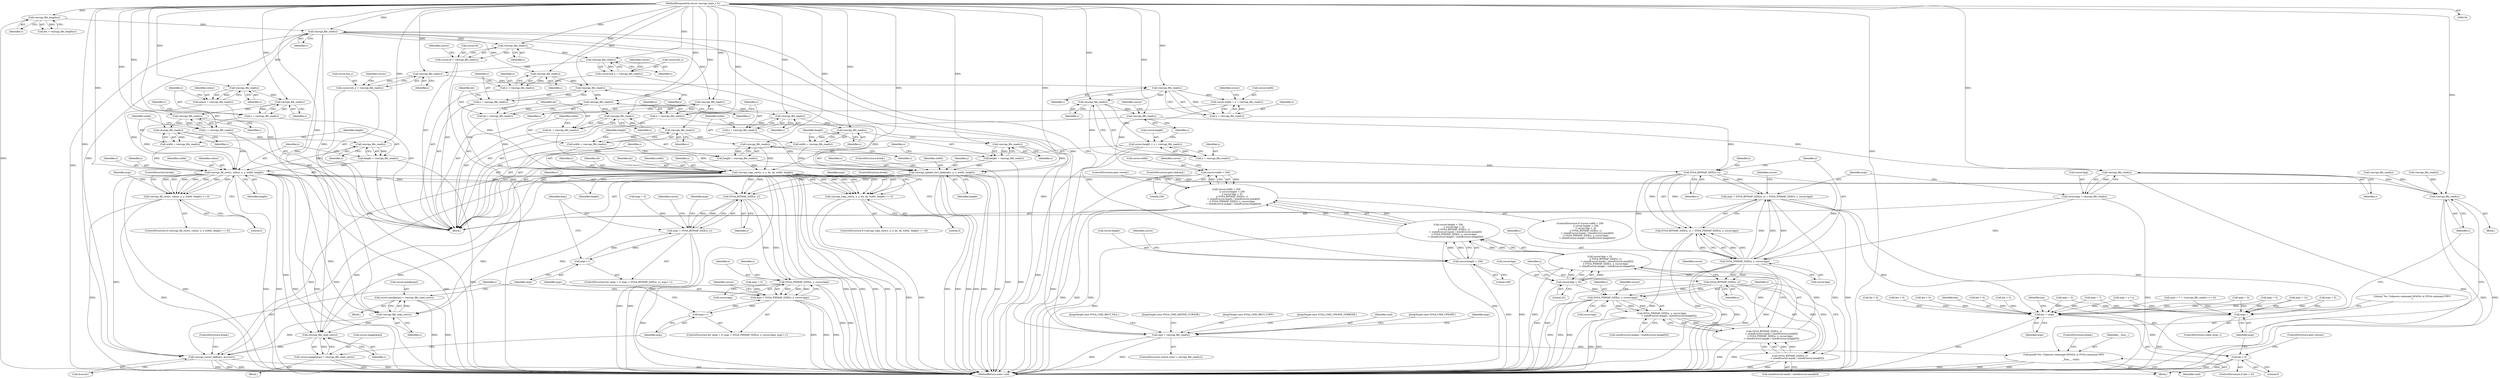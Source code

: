 digraph "0_qemu_167d97a3def77ee2dbf6e908b0ecbfe2103977db@API" {
"1000145" [label="(Call,vmsvga_fifo_read(s))"];
"1000125" [label="(Call,vmsvga_fifo_length(s))"];
"1000105" [label="(MethodParameterIn,struct vmsvga_state_s *s)"];
"1000143" [label="(Call,cmd = vmsvga_fifo_read(s))"];
"1000541" [label="(Call,printf(\"%s: Unknown command 0x%02x in SVGA command FIFO\n\",\n                   __func__, cmd))"];
"1000161" [label="(Call,vmsvga_fifo_read(s))"];
"1000159" [label="(Call,x = vmsvga_fifo_read(s))"];
"1000175" [label="(Call,vmsvga_update_rect_delayed(s, x, y, width, height))"];
"1000405" [label="(Call,SVGA_BITMAP_SIZE(x, y))"];
"1000403" [label="(Call,args < SVGA_BITMAP_SIZE(x, y))"];
"1000408" [label="(Call,args++)"];
"1000425" [label="(Call,SVGA_PIXMAP_SIZE(x, y, cursor.bpp))"];
"1000423" [label="(Call,args < SVGA_PIXMAP_SIZE(x, y, cursor.bpp))"];
"1000431" [label="(Call,args++)"];
"1000417" [label="(Call,vmsvga_fifo_read_raw(s))"];
"1000411" [label="(Call,cursor.mask[args] = vmsvga_fifo_read_raw(s))"];
"1000440" [label="(Call,vmsvga_fifo_read_raw(s))"];
"1000434" [label="(Call,cursor.image[args] = vmsvga_fifo_read_raw(s))"];
"1000442" [label="(Call,vmsvga_cursor_define(s, &cursor))"];
"1000165" [label="(Call,vmsvga_fifo_read(s))"];
"1000163" [label="(Call,y = vmsvga_fifo_read(s))"];
"1000169" [label="(Call,vmsvga_fifo_read(s))"];
"1000167" [label="(Call,width = vmsvga_fifo_read(s))"];
"1000173" [label="(Call,vmsvga_fifo_read(s))"];
"1000171" [label="(Call,height = vmsvga_fifo_read(s))"];
"1000194" [label="(Call,vmsvga_fifo_read(s))"];
"1000192" [label="(Call,colour = vmsvga_fifo_read(s))"];
"1000214" [label="(Call,vmsvga_fill_rect(s, colour, x, y, width, height))"];
"1000213" [label="(Call,vmsvga_fill_rect(s, colour, x, y, width, height) == 0)"];
"1000539" [label="(Call,vmsvga_fifo_read(s))"];
"1000198" [label="(Call,vmsvga_fifo_read(s))"];
"1000196" [label="(Call,x = vmsvga_fifo_read(s))"];
"1000202" [label="(Call,vmsvga_fifo_read(s))"];
"1000200" [label="(Call,y = vmsvga_fifo_read(s))"];
"1000206" [label="(Call,vmsvga_fifo_read(s))"];
"1000204" [label="(Call,width = vmsvga_fifo_read(s))"];
"1000210" [label="(Call,vmsvga_fifo_read(s))"];
"1000208" [label="(Call,height = vmsvga_fifo_read(s))"];
"1000240" [label="(Call,vmsvga_fifo_read(s))"];
"1000238" [label="(Call,x = vmsvga_fifo_read(s))"];
"1000264" [label="(Call,vmsvga_copy_rect(s, x, y, dx, dy, width, height))"];
"1000263" [label="(Call,vmsvga_copy_rect(s, x, y, dx, dy, width, height) == 0)"];
"1000244" [label="(Call,vmsvga_fifo_read(s))"];
"1000242" [label="(Call,y = vmsvga_fifo_read(s))"];
"1000248" [label="(Call,vmsvga_fifo_read(s))"];
"1000246" [label="(Call,dx = vmsvga_fifo_read(s))"];
"1000252" [label="(Call,vmsvga_fifo_read(s))"];
"1000250" [label="(Call,dy = vmsvga_fifo_read(s))"];
"1000256" [label="(Call,vmsvga_fifo_read(s))"];
"1000254" [label="(Call,width = vmsvga_fifo_read(s))"];
"1000260" [label="(Call,vmsvga_fifo_read(s))"];
"1000258" [label="(Call,height = vmsvga_fifo_read(s))"];
"1000293" [label="(Call,vmsvga_fifo_read(s))"];
"1000289" [label="(Call,cursor.id = vmsvga_fifo_read(s))"];
"1000299" [label="(Call,vmsvga_fifo_read(s))"];
"1000295" [label="(Call,cursor.hot_x = vmsvga_fifo_read(s))"];
"1000305" [label="(Call,vmsvga_fifo_read(s))"];
"1000301" [label="(Call,cursor.hot_y = vmsvga_fifo_read(s))"];
"1000313" [label="(Call,vmsvga_fifo_read(s))"];
"1000307" [label="(Call,cursor.width = x = vmsvga_fifo_read(s))"];
"1000345" [label="(Call,cursor.width > 256)"];
"1000344" [label="(Call,cursor.width > 256\n                || cursor.height > 256\n                || cursor.bpp > 32\n                || SVGA_BITMAP_SIZE(x, y)\n                    > sizeof(cursor.mask) / sizeof(cursor.mask[0])\n                || SVGA_PIXMAP_SIZE(x, y, cursor.bpp)\n                    > sizeof(cursor.image) / sizeof(cursor.image[0]))"];
"1000311" [label="(Call,x = vmsvga_fifo_read(s))"];
"1000334" [label="(Call,SVGA_BITMAP_SIZE(x, y))"];
"1000331" [label="(Call,args = SVGA_BITMAP_SIZE(x, y) + SVGA_PIXMAP_SIZE(x, y, cursor.bpp))"];
"1000526" [label="(Call,len -= args)"];
"1000530" [label="(Call,len < 0)"];
"1000536" [label="(Call,args--)"];
"1000333" [label="(Call,SVGA_BITMAP_SIZE(x, y) + SVGA_PIXMAP_SIZE(x, y, cursor.bpp))"];
"1000337" [label="(Call,SVGA_PIXMAP_SIZE(x, y, cursor.bpp))"];
"1000357" [label="(Call,cursor.bpp > 32)"];
"1000356" [label="(Call,cursor.bpp > 32\n                || SVGA_BITMAP_SIZE(x, y)\n                    > sizeof(cursor.mask) / sizeof(cursor.mask[0])\n                || SVGA_PIXMAP_SIZE(x, y, cursor.bpp)\n                    > sizeof(cursor.image) / sizeof(cursor.image[0]))"];
"1000350" [label="(Call,cursor.height > 256\n                || cursor.bpp > 32\n                || SVGA_BITMAP_SIZE(x, y)\n                    > sizeof(cursor.mask) / sizeof(cursor.mask[0])\n                || SVGA_PIXMAP_SIZE(x, y, cursor.bpp)\n                    > sizeof(cursor.image) / sizeof(cursor.image[0]))"];
"1000379" [label="(Call,SVGA_PIXMAP_SIZE(x, y, cursor.bpp))"];
"1000378" [label="(Call,SVGA_PIXMAP_SIZE(x, y, cursor.bpp)\n                    > sizeof(cursor.image) / sizeof(cursor.image[0]))"];
"1000362" [label="(Call,SVGA_BITMAP_SIZE(x, y)\n                    > sizeof(cursor.mask) / sizeof(cursor.mask[0])\n                || SVGA_PIXMAP_SIZE(x, y, cursor.bpp)\n                    > sizeof(cursor.image) / sizeof(cursor.image[0]))"];
"1000364" [label="(Call,SVGA_BITMAP_SIZE(x, y))"];
"1000363" [label="(Call,SVGA_BITMAP_SIZE(x, y)\n                    > sizeof(cursor.mask) / sizeof(cursor.mask[0]))"];
"1000321" [label="(Call,vmsvga_fifo_read(s))"];
"1000315" [label="(Call,cursor.height = y = vmsvga_fifo_read(s))"];
"1000351" [label="(Call,cursor.height > 256)"];
"1000319" [label="(Call,y = vmsvga_fifo_read(s))"];
"1000323" [label="(Call,vmsvga_fifo_read(s))"];
"1000329" [label="(Call,vmsvga_fifo_read(s))"];
"1000325" [label="(Call,cursor.bpp = vmsvga_fifo_read(s))"];
"1000205" [label="(Identifier,width)"];
"1000142" [label="(ControlStructure,switch (cmd = vmsvga_fifo_read(s)))"];
"1000148" [label="(JumpTarget,case SVGA_CMD_UPDATE:)"];
"1000333" [label="(Call,SVGA_BITMAP_SIZE(x, y) + SVGA_PIXMAP_SIZE(x, y, cursor.bpp))"];
"1000195" [label="(Identifier,s)"];
"1000217" [label="(Identifier,x)"];
"1000315" [label="(Call,cursor.height = y = vmsvga_fifo_read(s))"];
"1000351" [label="(Call,cursor.height > 256)"];
"1000440" [label="(Call,vmsvga_fifo_read_raw(s))"];
"1000316" [label="(Call,cursor.height)"];
"1000169" [label="(Call,vmsvga_fifo_read(s))"];
"1000294" [label="(Identifier,s)"];
"1000345" [label="(Call,cursor.width > 256)"];
"1000471" [label="(Call,args = x * y)"];
"1000542" [label="(Literal,\"%s: Unknown command 0x%02x in SVGA command FIFO\n\")"];
"1000293" [label="(Call,vmsvga_fifo_read(s))"];
"1000320" [label="(Identifier,y)"];
"1000346" [label="(Call,cursor.width)"];
"1000218" [label="(Identifier,y)"];
"1000397" [label="(ControlStructure,goto badcmd;)"];
"1000307" [label="(Call,cursor.width = x = vmsvga_fifo_read(s))"];
"1000543" [label="(Identifier,__func__)"];
"1000317" [label="(Identifier,cursor)"];
"1000259" [label="(Identifier,height)"];
"1000357" [label="(Call,cursor.bpp > 32)"];
"1000284" [label="(Call,len < 0)"];
"1000240" [label="(Call,vmsvga_fifo_read(s))"];
"1000161" [label="(Call,vmsvga_fifo_read(s))"];
"1000219" [label="(Identifier,width)"];
"1000536" [label="(Call,args--)"];
"1000535" [label="(ControlStructure,while (args--))"];
"1000334" [label="(Call,SVGA_BITMAP_SIZE(x, y))"];
"1000404" [label="(Identifier,args)"];
"1000177" [label="(Identifier,x)"];
"1000410" [label="(Block,)"];
"1000305" [label="(Call,vmsvga_fifo_read(s))"];
"1000272" [label="(Literal,0)"];
"1000425" [label="(Call,SVGA_PIXMAP_SIZE(x, y, cursor.bpp))"];
"1000204" [label="(Call,width = vmsvga_fifo_read(s))"];
"1000276" [label="(Identifier,args)"];
"1000295" [label="(Call,cursor.hot_x = vmsvga_fifo_read(s))"];
"1000248" [label="(Call,vmsvga_fifo_read(s))"];
"1000290" [label="(Call,cursor.id)"];
"1000478" [label="(Call,args = 6)"];
"1000329" [label="(Call,vmsvga_fifo_read(s))"];
"1000363" [label="(Call,SVGA_BITMAP_SIZE(x, y)\n                    > sizeof(cursor.mask) / sizeof(cursor.mask[0]))"];
"1000207" [label="(Identifier,s)"];
"1000385" [label="(Call,sizeof(cursor.image) / sizeof(cursor.image[0]))"];
"1000420" [label="(Call,args = 0)"];
"1000407" [label="(Identifier,y)"];
"1000350" [label="(Call,cursor.height > 256\n                || cursor.bpp > 32\n                || SVGA_BITMAP_SIZE(x, y)\n                    > sizeof(cursor.mask) / sizeof(cursor.mask[0])\n                || SVGA_PIXMAP_SIZE(x, y, cursor.bpp)\n                    > sizeof(cursor.image) / sizeof(cursor.image[0]))"];
"1000147" [label="(Block,)"];
"1000167" [label="(Call,width = vmsvga_fifo_read(s))"];
"1000423" [label="(Call,args < SVGA_PIXMAP_SIZE(x, y, cursor.bpp))"];
"1000251" [label="(Identifier,dy)"];
"1000532" [label="(Literal,0)"];
"1000172" [label="(Identifier,height)"];
"1000539" [label="(Call,vmsvga_fifo_read(s))"];
"1000300" [label="(Identifier,s)"];
"1000529" [label="(ControlStructure,if (len < 0))"];
"1000336" [label="(Identifier,y)"];
"1000254" [label="(Call,width = vmsvga_fifo_read(s))"];
"1000501" [label="(Call,args = 7 + (vmsvga_fifo_read(s) >> 2))"];
"1000193" [label="(Identifier,colour)"];
"1000321" [label="(Call,vmsvga_fifo_read(s))"];
"1000401" [label="(Identifier,args)"];
"1000182" [label="(JumpTarget,case SVGA_CMD_RECT_FILL:)"];
"1000176" [label="(Identifier,s)"];
"1000203" [label="(Identifier,s)"];
"1000441" [label="(Identifier,s)"];
"1000253" [label="(Identifier,s)"];
"1000361" [label="(Literal,32)"];
"1000296" [label="(Call,cursor.hot_x)"];
"1000526" [label="(Call,len -= args)"];
"1000527" [label="(Identifier,len)"];
"1000367" [label="(Call,sizeof(cursor.mask) / sizeof(cursor.mask[0]))"];
"1000211" [label="(Identifier,s)"];
"1000432" [label="(Identifier,args)"];
"1000171" [label="(Call,height = vmsvga_fifo_read(s))"];
"1000225" [label="(Identifier,args)"];
"1000433" [label="(Block,)"];
"1000323" [label="(Call,vmsvga_fifo_read(s))"];
"1000366" [label="(Identifier,y)"];
"1000353" [label="(Identifier,cursor)"];
"1000162" [label="(Identifier,s)"];
"1000437" [label="(Identifier,cursor)"];
"1000200" [label="(Call,y = vmsvga_fifo_read(s))"];
"1000187" [label="(Call,len < 0)"];
"1000444" [label="(Call,&cursor)"];
"1000299" [label="(Call,vmsvga_fifo_read(s))"];
"1000257" [label="(Identifier,s)"];
"1000267" [label="(Identifier,y)"];
"1000358" [label="(Call,cursor.bpp)"];
"1000337" [label="(Call,SVGA_PIXMAP_SIZE(x, y, cursor.bpp))"];
"1000250" [label="(Call,dy = vmsvga_fifo_read(s))"];
"1000160" [label="(Identifier,x)"];
"1000326" [label="(Call,cursor.bpp)"];
"1000164" [label="(Identifier,y)"];
"1000382" [label="(Call,cursor.bpp)"];
"1000352" [label="(Call,cursor.height)"];
"1000238" [label="(Call,x = vmsvga_fifo_read(s))"];
"1000165" [label="(Call,vmsvga_fifo_read(s))"];
"1000221" [label="(Literal,0)"];
"1000199" [label="(Identifier,s)"];
"1000146" [label="(Identifier,s)"];
"1000370" [label="(Identifier,cursor)"];
"1000359" [label="(Identifier,cursor)"];
"1000255" [label="(Identifier,width)"];
"1000194" [label="(Call,vmsvga_fifo_read(s))"];
"1000431" [label="(Call,args++)"];
"1000400" [label="(Call,args = 0)"];
"1000417" [label="(Call,vmsvga_fifo_read_raw(s))"];
"1000314" [label="(Identifier,s)"];
"1000197" [label="(Identifier,x)"];
"1000344" [label="(Call,cursor.width > 256\n                || cursor.height > 256\n                || cursor.bpp > 32\n                || SVGA_BITMAP_SIZE(x, y)\n                    > sizeof(cursor.mask) / sizeof(cursor.mask[0])\n                || SVGA_PIXMAP_SIZE(x, y, cursor.bpp)\n                    > sizeof(cursor.image) / sizeof(cursor.image[0]))"];
"1000339" [label="(Identifier,y)"];
"1000168" [label="(Identifier,width)"];
"1000268" [label="(Identifier,dx)"];
"1000379" [label="(Call,SVGA_PIXMAP_SIZE(x, y, cursor.bpp))"];
"1000306" [label="(Identifier,s)"];
"1000274" [label="(ControlStructure,break;)"];
"1000414" [label="(Identifier,cursor)"];
"1000443" [label="(Identifier,s)"];
"1000362" [label="(Call,SVGA_BITMAP_SIZE(x, y)\n                    > sizeof(cursor.mask) / sizeof(cursor.mask[0])\n                || SVGA_PIXMAP_SIZE(x, y, cursor.bpp)\n                    > sizeof(cursor.image) / sizeof(cursor.image[0]))"];
"1000249" [label="(Identifier,s)"];
"1000330" [label="(Identifier,s)"];
"1000446" [label="(ControlStructure,break;)"];
"1000325" [label="(Call,cursor.bpp = vmsvga_fifo_read(s))"];
"1000506" [label="(Call,vmsvga_fifo_read(s))"];
"1000301" [label="(Call,cursor.hot_y = vmsvga_fifo_read(s))"];
"1000322" [label="(Identifier,s)"];
"1000327" [label="(Identifier,cursor)"];
"1000170" [label="(Identifier,s)"];
"1000206" [label="(Call,vmsvga_fifo_read(s))"];
"1000233" [label="(Call,len < 0)"];
"1000159" [label="(Call,x = vmsvga_fifo_read(s))"];
"1000192" [label="(Call,colour = vmsvga_fifo_read(s))"];
"1000541" [label="(Call,printf(\"%s: Unknown command 0x%02x in SVGA command FIFO\n\",\n                   __func__, cmd))"];
"1000241" [label="(Identifier,s)"];
"1000544" [label="(Identifier,cmd)"];
"1000427" [label="(Identifier,y)"];
"1000408" [label="(Call,args++)"];
"1000145" [label="(Call,vmsvga_fifo_read(s))"];
"1000252" [label="(Call,vmsvga_fifo_read(s))"];
"1000563" [label="(MethodReturn,static void)"];
"1000411" [label="(Call,cursor.mask[args] = vmsvga_fifo_read_raw(s))"];
"1000209" [label="(Identifier,height)"];
"1000180" [label="(Identifier,height)"];
"1000181" [label="(ControlStructure,break;)"];
"1000265" [label="(Identifier,s)"];
"1000262" [label="(ControlStructure,if (vmsvga_copy_rect(s, x, y, dx, dy, width, height) == 0))"];
"1000244" [label="(Call,vmsvga_fifo_read(s))"];
"1000125" [label="(Call,vmsvga_fifo_length(s))"];
"1000243" [label="(Identifier,y)"];
"1000335" [label="(Identifier,x)"];
"1000424" [label="(Identifier,args)"];
"1000530" [label="(Call,len < 0)"];
"1000173" [label="(Call,vmsvga_fifo_read(s))"];
"1000356" [label="(Call,cursor.bpp > 32\n                || SVGA_BITMAP_SIZE(x, y)\n                    > sizeof(cursor.mask) / sizeof(cursor.mask[0])\n                || SVGA_PIXMAP_SIZE(x, y, cursor.bpp)\n                    > sizeof(cursor.image) / sizeof(cursor.image[0]))"];
"1000381" [label="(Identifier,y)"];
"1000412" [label="(Call,cursor.mask[args])"];
"1000215" [label="(Identifier,s)"];
"1000319" [label="(Call,y = vmsvga_fifo_read(s))"];
"1000198" [label="(Call,vmsvga_fifo_read(s))"];
"1000343" [label="(ControlStructure,if (cursor.width > 256\n                || cursor.height > 256\n                || cursor.bpp > 32\n                || SVGA_BITMAP_SIZE(x, y)\n                    > sizeof(cursor.mask) / sizeof(cursor.mask[0])\n                || SVGA_PIXMAP_SIZE(x, y, cursor.bpp)\n                    > sizeof(cursor.image) / sizeof(cursor.image[0])))"];
"1000105" [label="(MethodParameterIn,struct vmsvga_state_s *s)"];
"1000338" [label="(Identifier,x)"];
"1000347" [label="(Identifier,cursor)"];
"1000349" [label="(Literal,256)"];
"1000210" [label="(Call,vmsvga_fifo_read(s))"];
"1000469" [label="(Call,vmsvga_fifo_read(s))"];
"1000126" [label="(Identifier,s)"];
"1000297" [label="(Identifier,cursor)"];
"1000214" [label="(Call,vmsvga_fill_rect(s, colour, x, y, width, height))"];
"1000279" [label="(JumpTarget,case SVGA_CMD_DEFINE_CURSOR:)"];
"1000421" [label="(Identifier,args)"];
"1000312" [label="(Identifier,x)"];
"1000403" [label="(Call,args < SVGA_BITMAP_SIZE(x, y))"];
"1000331" [label="(Call,args = SVGA_BITMAP_SIZE(x, y) + SVGA_PIXMAP_SIZE(x, y, cursor.bpp))"];
"1000434" [label="(Call,cursor.image[args] = vmsvga_fifo_read_raw(s))"];
"1000531" [label="(Identifier,len)"];
"1000220" [label="(Identifier,height)"];
"1000201" [label="(Identifier,y)"];
"1000399" [label="(ControlStructure,for (args = 0; args < SVGA_BITMAP_SIZE(x, y); args++))"];
"1000260" [label="(Call,vmsvga_fifo_read(s))"];
"1000269" [label="(Identifier,dy)"];
"1000228" [label="(JumpTarget,case SVGA_CMD_RECT_COPY:)"];
"1000246" [label="(Call,dx = vmsvga_fifo_read(s))"];
"1000309" [label="(Identifier,cursor)"];
"1000245" [label="(Identifier,s)"];
"1000261" [label="(Identifier,s)"];
"1000175" [label="(Call,vmsvga_update_rect_delayed(s, x, y, width, height))"];
"1000528" [label="(Identifier,args)"];
"1000340" [label="(Call,cursor.bpp)"];
"1000208" [label="(Call,height = vmsvga_fifo_read(s))"];
"1000380" [label="(Identifier,x)"];
"1000275" [label="(Call,args = 0)"];
"1000256" [label="(Call,vmsvga_fifo_read(s))"];
"1000149" [label="(JumpTarget,case SVGA_CMD_UPDATE_VERBOSE:)"];
"1000163" [label="(Call,y = vmsvga_fifo_read(s))"];
"1000196" [label="(Call,x = vmsvga_fifo_read(s))"];
"1000365" [label="(Identifier,x)"];
"1000426" [label="(Identifier,x)"];
"1000216" [label="(Identifier,colour)"];
"1000302" [label="(Call,cursor.hot_y)"];
"1000179" [label="(Identifier,width)"];
"1000409" [label="(Identifier,args)"];
"1000271" [label="(Identifier,height)"];
"1000224" [label="(Call,args = 0)"];
"1000174" [label="(Identifier,s)"];
"1000364" [label="(Call,SVGA_BITMAP_SIZE(x, y))"];
"1000398" [label="(ControlStructure,goto rewind;)"];
"1000483" [label="(Call,args = 7)"];
"1000311" [label="(Call,x = vmsvga_fifo_read(s))"];
"1000166" [label="(Identifier,s)"];
"1000538" [label="(Block,)"];
"1000270" [label="(Identifier,width)"];
"1000419" [label="(ControlStructure,for (args = 0; args < SVGA_PIXMAP_SIZE(x, y, cursor.bpp); args++))"];
"1000522" [label="(Call,args = 0)"];
"1000202" [label="(Call,vmsvga_fifo_read(s))"];
"1000239" [label="(Identifier,x)"];
"1000355" [label="(Literal,256)"];
"1000406" [label="(Identifier,x)"];
"1000178" [label="(Identifier,y)"];
"1000537" [label="(Identifier,args)"];
"1000545" [label="(ControlStructure,break;)"];
"1000213" [label="(Call,vmsvga_fill_rect(s, colour, x, y, width, height) == 0)"];
"1000313" [label="(Call,vmsvga_fifo_read(s))"];
"1000405" [label="(Call,SVGA_BITMAP_SIZE(x, y))"];
"1000308" [label="(Call,cursor.width)"];
"1000452" [label="(Call,len < 0)"];
"1000435" [label="(Call,cursor.image[args])"];
"1000378" [label="(Call,SVGA_PIXMAP_SIZE(x, y, cursor.bpp)\n                    > sizeof(cursor.image) / sizeof(cursor.image[0]))"];
"1000324" [label="(Identifier,s)"];
"1000388" [label="(Identifier,cursor)"];
"1000442" [label="(Call,vmsvga_cursor_define(s, &cursor))"];
"1000144" [label="(Identifier,cmd)"];
"1000242" [label="(Call,y = vmsvga_fifo_read(s))"];
"1000143" [label="(Call,cmd = vmsvga_fifo_read(s))"];
"1000289" [label="(Call,cursor.id = vmsvga_fifo_read(s))"];
"1000534" [label="(ControlStructure,goto rewind;)"];
"1000264" [label="(Call,vmsvga_copy_rect(s, x, y, dx, dy, width, height))"];
"1000428" [label="(Call,cursor.bpp)"];
"1000258" [label="(Call,height = vmsvga_fifo_read(s))"];
"1000212" [label="(ControlStructure,if (vmsvga_fill_rect(s, colour, x, y, width, height) == 0))"];
"1000540" [label="(Identifier,s)"];
"1000332" [label="(Identifier,args)"];
"1000492" [label="(Call,len < 0)"];
"1000303" [label="(Identifier,cursor)"];
"1000247" [label="(Identifier,dx)"];
"1000266" [label="(Identifier,x)"];
"1000123" [label="(Call,len = vmsvga_fifo_length(s))"];
"1000263" [label="(Call,vmsvga_copy_rect(s, x, y, dx, dy, width, height) == 0)"];
"1000223" [label="(ControlStructure,break;)"];
"1000136" [label="(Block,)"];
"1000511" [label="(Call,args = 12)"];
"1000418" [label="(Identifier,s)"];
"1000145" -> "1000143"  [label="AST: "];
"1000145" -> "1000146"  [label="CFG: "];
"1000146" -> "1000145"  [label="AST: "];
"1000143" -> "1000145"  [label="CFG: "];
"1000145" -> "1000563"  [label="DDG: "];
"1000145" -> "1000143"  [label="DDG: "];
"1000125" -> "1000145"  [label="DDG: "];
"1000105" -> "1000145"  [label="DDG: "];
"1000145" -> "1000161"  [label="DDG: "];
"1000145" -> "1000194"  [label="DDG: "];
"1000145" -> "1000240"  [label="DDG: "];
"1000145" -> "1000293"  [label="DDG: "];
"1000145" -> "1000417"  [label="DDG: "];
"1000145" -> "1000440"  [label="DDG: "];
"1000145" -> "1000442"  [label="DDG: "];
"1000125" -> "1000123"  [label="AST: "];
"1000125" -> "1000126"  [label="CFG: "];
"1000126" -> "1000125"  [label="AST: "];
"1000123" -> "1000125"  [label="CFG: "];
"1000125" -> "1000563"  [label="DDG: "];
"1000125" -> "1000123"  [label="DDG: "];
"1000105" -> "1000125"  [label="DDG: "];
"1000105" -> "1000104"  [label="AST: "];
"1000105" -> "1000563"  [label="DDG: "];
"1000105" -> "1000161"  [label="DDG: "];
"1000105" -> "1000165"  [label="DDG: "];
"1000105" -> "1000169"  [label="DDG: "];
"1000105" -> "1000173"  [label="DDG: "];
"1000105" -> "1000175"  [label="DDG: "];
"1000105" -> "1000194"  [label="DDG: "];
"1000105" -> "1000198"  [label="DDG: "];
"1000105" -> "1000202"  [label="DDG: "];
"1000105" -> "1000206"  [label="DDG: "];
"1000105" -> "1000210"  [label="DDG: "];
"1000105" -> "1000214"  [label="DDG: "];
"1000105" -> "1000240"  [label="DDG: "];
"1000105" -> "1000244"  [label="DDG: "];
"1000105" -> "1000248"  [label="DDG: "];
"1000105" -> "1000252"  [label="DDG: "];
"1000105" -> "1000256"  [label="DDG: "];
"1000105" -> "1000260"  [label="DDG: "];
"1000105" -> "1000264"  [label="DDG: "];
"1000105" -> "1000293"  [label="DDG: "];
"1000105" -> "1000299"  [label="DDG: "];
"1000105" -> "1000305"  [label="DDG: "];
"1000105" -> "1000313"  [label="DDG: "];
"1000105" -> "1000321"  [label="DDG: "];
"1000105" -> "1000323"  [label="DDG: "];
"1000105" -> "1000329"  [label="DDG: "];
"1000105" -> "1000417"  [label="DDG: "];
"1000105" -> "1000440"  [label="DDG: "];
"1000105" -> "1000442"  [label="DDG: "];
"1000105" -> "1000539"  [label="DDG: "];
"1000143" -> "1000142"  [label="AST: "];
"1000144" -> "1000143"  [label="AST: "];
"1000148" -> "1000143"  [label="CFG: "];
"1000149" -> "1000143"  [label="CFG: "];
"1000182" -> "1000143"  [label="CFG: "];
"1000228" -> "1000143"  [label="CFG: "];
"1000279" -> "1000143"  [label="CFG: "];
"1000401" -> "1000143"  [label="CFG: "];
"1000143" -> "1000563"  [label="DDG: "];
"1000143" -> "1000563"  [label="DDG: "];
"1000143" -> "1000541"  [label="DDG: "];
"1000541" -> "1000136"  [label="AST: "];
"1000541" -> "1000544"  [label="CFG: "];
"1000542" -> "1000541"  [label="AST: "];
"1000543" -> "1000541"  [label="AST: "];
"1000544" -> "1000541"  [label="AST: "];
"1000545" -> "1000541"  [label="CFG: "];
"1000541" -> "1000563"  [label="DDG: "];
"1000541" -> "1000563"  [label="DDG: "];
"1000541" -> "1000563"  [label="DDG: "];
"1000161" -> "1000159"  [label="AST: "];
"1000161" -> "1000162"  [label="CFG: "];
"1000162" -> "1000161"  [label="AST: "];
"1000159" -> "1000161"  [label="CFG: "];
"1000161" -> "1000159"  [label="DDG: "];
"1000161" -> "1000165"  [label="DDG: "];
"1000159" -> "1000147"  [label="AST: "];
"1000160" -> "1000159"  [label="AST: "];
"1000164" -> "1000159"  [label="CFG: "];
"1000159" -> "1000175"  [label="DDG: "];
"1000175" -> "1000147"  [label="AST: "];
"1000175" -> "1000180"  [label="CFG: "];
"1000176" -> "1000175"  [label="AST: "];
"1000177" -> "1000175"  [label="AST: "];
"1000178" -> "1000175"  [label="AST: "];
"1000179" -> "1000175"  [label="AST: "];
"1000180" -> "1000175"  [label="AST: "];
"1000181" -> "1000175"  [label="CFG: "];
"1000175" -> "1000563"  [label="DDG: "];
"1000175" -> "1000563"  [label="DDG: "];
"1000175" -> "1000563"  [label="DDG: "];
"1000175" -> "1000563"  [label="DDG: "];
"1000175" -> "1000563"  [label="DDG: "];
"1000175" -> "1000563"  [label="DDG: "];
"1000173" -> "1000175"  [label="DDG: "];
"1000163" -> "1000175"  [label="DDG: "];
"1000167" -> "1000175"  [label="DDG: "];
"1000171" -> "1000175"  [label="DDG: "];
"1000175" -> "1000405"  [label="DDG: "];
"1000175" -> "1000405"  [label="DDG: "];
"1000175" -> "1000417"  [label="DDG: "];
"1000175" -> "1000440"  [label="DDG: "];
"1000175" -> "1000442"  [label="DDG: "];
"1000405" -> "1000403"  [label="AST: "];
"1000405" -> "1000407"  [label="CFG: "];
"1000406" -> "1000405"  [label="AST: "];
"1000407" -> "1000405"  [label="AST: "];
"1000403" -> "1000405"  [label="CFG: "];
"1000405" -> "1000403"  [label="DDG: "];
"1000405" -> "1000403"  [label="DDG: "];
"1000214" -> "1000405"  [label="DDG: "];
"1000214" -> "1000405"  [label="DDG: "];
"1000264" -> "1000405"  [label="DDG: "];
"1000264" -> "1000405"  [label="DDG: "];
"1000405" -> "1000425"  [label="DDG: "];
"1000405" -> "1000425"  [label="DDG: "];
"1000403" -> "1000399"  [label="AST: "];
"1000404" -> "1000403"  [label="AST: "];
"1000414" -> "1000403"  [label="CFG: "];
"1000421" -> "1000403"  [label="CFG: "];
"1000403" -> "1000563"  [label="DDG: "];
"1000403" -> "1000563"  [label="DDG: "];
"1000408" -> "1000403"  [label="DDG: "];
"1000400" -> "1000403"  [label="DDG: "];
"1000403" -> "1000408"  [label="DDG: "];
"1000408" -> "1000399"  [label="AST: "];
"1000408" -> "1000409"  [label="CFG: "];
"1000409" -> "1000408"  [label="AST: "];
"1000404" -> "1000408"  [label="CFG: "];
"1000425" -> "1000423"  [label="AST: "];
"1000425" -> "1000428"  [label="CFG: "];
"1000426" -> "1000425"  [label="AST: "];
"1000427" -> "1000425"  [label="AST: "];
"1000428" -> "1000425"  [label="AST: "];
"1000423" -> "1000425"  [label="CFG: "];
"1000425" -> "1000563"  [label="DDG: "];
"1000425" -> "1000563"  [label="DDG: "];
"1000425" -> "1000563"  [label="DDG: "];
"1000425" -> "1000423"  [label="DDG: "];
"1000425" -> "1000423"  [label="DDG: "];
"1000425" -> "1000423"  [label="DDG: "];
"1000423" -> "1000419"  [label="AST: "];
"1000424" -> "1000423"  [label="AST: "];
"1000437" -> "1000423"  [label="CFG: "];
"1000443" -> "1000423"  [label="CFG: "];
"1000423" -> "1000563"  [label="DDG: "];
"1000423" -> "1000563"  [label="DDG: "];
"1000423" -> "1000563"  [label="DDG: "];
"1000431" -> "1000423"  [label="DDG: "];
"1000420" -> "1000423"  [label="DDG: "];
"1000423" -> "1000431"  [label="DDG: "];
"1000431" -> "1000419"  [label="AST: "];
"1000431" -> "1000432"  [label="CFG: "];
"1000432" -> "1000431"  [label="AST: "];
"1000424" -> "1000431"  [label="CFG: "];
"1000417" -> "1000411"  [label="AST: "];
"1000417" -> "1000418"  [label="CFG: "];
"1000418" -> "1000417"  [label="AST: "];
"1000411" -> "1000417"  [label="CFG: "];
"1000417" -> "1000411"  [label="DDG: "];
"1000264" -> "1000417"  [label="DDG: "];
"1000214" -> "1000417"  [label="DDG: "];
"1000417" -> "1000440"  [label="DDG: "];
"1000417" -> "1000442"  [label="DDG: "];
"1000411" -> "1000410"  [label="AST: "];
"1000412" -> "1000411"  [label="AST: "];
"1000409" -> "1000411"  [label="CFG: "];
"1000411" -> "1000563"  [label="DDG: "];
"1000411" -> "1000563"  [label="DDG: "];
"1000440" -> "1000434"  [label="AST: "];
"1000440" -> "1000441"  [label="CFG: "];
"1000441" -> "1000440"  [label="AST: "];
"1000434" -> "1000440"  [label="CFG: "];
"1000440" -> "1000434"  [label="DDG: "];
"1000264" -> "1000440"  [label="DDG: "];
"1000214" -> "1000440"  [label="DDG: "];
"1000440" -> "1000442"  [label="DDG: "];
"1000434" -> "1000433"  [label="AST: "];
"1000435" -> "1000434"  [label="AST: "];
"1000432" -> "1000434"  [label="CFG: "];
"1000434" -> "1000563"  [label="DDG: "];
"1000434" -> "1000563"  [label="DDG: "];
"1000442" -> "1000136"  [label="AST: "];
"1000442" -> "1000444"  [label="CFG: "];
"1000443" -> "1000442"  [label="AST: "];
"1000444" -> "1000442"  [label="AST: "];
"1000446" -> "1000442"  [label="CFG: "];
"1000442" -> "1000563"  [label="DDG: "];
"1000442" -> "1000563"  [label="DDG: "];
"1000442" -> "1000563"  [label="DDG: "];
"1000264" -> "1000442"  [label="DDG: "];
"1000214" -> "1000442"  [label="DDG: "];
"1000165" -> "1000163"  [label="AST: "];
"1000165" -> "1000166"  [label="CFG: "];
"1000166" -> "1000165"  [label="AST: "];
"1000163" -> "1000165"  [label="CFG: "];
"1000165" -> "1000163"  [label="DDG: "];
"1000165" -> "1000169"  [label="DDG: "];
"1000163" -> "1000147"  [label="AST: "];
"1000164" -> "1000163"  [label="AST: "];
"1000168" -> "1000163"  [label="CFG: "];
"1000169" -> "1000167"  [label="AST: "];
"1000169" -> "1000170"  [label="CFG: "];
"1000170" -> "1000169"  [label="AST: "];
"1000167" -> "1000169"  [label="CFG: "];
"1000169" -> "1000167"  [label="DDG: "];
"1000169" -> "1000173"  [label="DDG: "];
"1000167" -> "1000147"  [label="AST: "];
"1000168" -> "1000167"  [label="AST: "];
"1000172" -> "1000167"  [label="CFG: "];
"1000173" -> "1000171"  [label="AST: "];
"1000173" -> "1000174"  [label="CFG: "];
"1000174" -> "1000173"  [label="AST: "];
"1000171" -> "1000173"  [label="CFG: "];
"1000173" -> "1000171"  [label="DDG: "];
"1000171" -> "1000147"  [label="AST: "];
"1000172" -> "1000171"  [label="AST: "];
"1000176" -> "1000171"  [label="CFG: "];
"1000171" -> "1000563"  [label="DDG: "];
"1000194" -> "1000192"  [label="AST: "];
"1000194" -> "1000195"  [label="CFG: "];
"1000195" -> "1000194"  [label="AST: "];
"1000192" -> "1000194"  [label="CFG: "];
"1000194" -> "1000192"  [label="DDG: "];
"1000194" -> "1000198"  [label="DDG: "];
"1000192" -> "1000147"  [label="AST: "];
"1000193" -> "1000192"  [label="AST: "];
"1000197" -> "1000192"  [label="CFG: "];
"1000192" -> "1000214"  [label="DDG: "];
"1000214" -> "1000213"  [label="AST: "];
"1000214" -> "1000220"  [label="CFG: "];
"1000215" -> "1000214"  [label="AST: "];
"1000216" -> "1000214"  [label="AST: "];
"1000217" -> "1000214"  [label="AST: "];
"1000218" -> "1000214"  [label="AST: "];
"1000219" -> "1000214"  [label="AST: "];
"1000220" -> "1000214"  [label="AST: "];
"1000221" -> "1000214"  [label="CFG: "];
"1000214" -> "1000563"  [label="DDG: "];
"1000214" -> "1000563"  [label="DDG: "];
"1000214" -> "1000563"  [label="DDG: "];
"1000214" -> "1000563"  [label="DDG: "];
"1000214" -> "1000563"  [label="DDG: "];
"1000214" -> "1000563"  [label="DDG: "];
"1000214" -> "1000213"  [label="DDG: "];
"1000214" -> "1000213"  [label="DDG: "];
"1000214" -> "1000213"  [label="DDG: "];
"1000214" -> "1000213"  [label="DDG: "];
"1000214" -> "1000213"  [label="DDG: "];
"1000214" -> "1000213"  [label="DDG: "];
"1000210" -> "1000214"  [label="DDG: "];
"1000196" -> "1000214"  [label="DDG: "];
"1000200" -> "1000214"  [label="DDG: "];
"1000204" -> "1000214"  [label="DDG: "];
"1000208" -> "1000214"  [label="DDG: "];
"1000214" -> "1000539"  [label="DDG: "];
"1000213" -> "1000212"  [label="AST: "];
"1000213" -> "1000221"  [label="CFG: "];
"1000221" -> "1000213"  [label="AST: "];
"1000223" -> "1000213"  [label="CFG: "];
"1000225" -> "1000213"  [label="CFG: "];
"1000213" -> "1000563"  [label="DDG: "];
"1000213" -> "1000563"  [label="DDG: "];
"1000539" -> "1000538"  [label="AST: "];
"1000539" -> "1000540"  [label="CFG: "];
"1000540" -> "1000539"  [label="AST: "];
"1000537" -> "1000539"  [label="CFG: "];
"1000539" -> "1000563"  [label="DDG: "];
"1000539" -> "1000563"  [label="DDG: "];
"1000506" -> "1000539"  [label="DDG: "];
"1000264" -> "1000539"  [label="DDG: "];
"1000329" -> "1000539"  [label="DDG: "];
"1000469" -> "1000539"  [label="DDG: "];
"1000198" -> "1000196"  [label="AST: "];
"1000198" -> "1000199"  [label="CFG: "];
"1000199" -> "1000198"  [label="AST: "];
"1000196" -> "1000198"  [label="CFG: "];
"1000198" -> "1000196"  [label="DDG: "];
"1000198" -> "1000202"  [label="DDG: "];
"1000196" -> "1000147"  [label="AST: "];
"1000197" -> "1000196"  [label="AST: "];
"1000201" -> "1000196"  [label="CFG: "];
"1000202" -> "1000200"  [label="AST: "];
"1000202" -> "1000203"  [label="CFG: "];
"1000203" -> "1000202"  [label="AST: "];
"1000200" -> "1000202"  [label="CFG: "];
"1000202" -> "1000200"  [label="DDG: "];
"1000202" -> "1000206"  [label="DDG: "];
"1000200" -> "1000147"  [label="AST: "];
"1000201" -> "1000200"  [label="AST: "];
"1000205" -> "1000200"  [label="CFG: "];
"1000206" -> "1000204"  [label="AST: "];
"1000206" -> "1000207"  [label="CFG: "];
"1000207" -> "1000206"  [label="AST: "];
"1000204" -> "1000206"  [label="CFG: "];
"1000206" -> "1000204"  [label="DDG: "];
"1000206" -> "1000210"  [label="DDG: "];
"1000204" -> "1000147"  [label="AST: "];
"1000205" -> "1000204"  [label="AST: "];
"1000209" -> "1000204"  [label="CFG: "];
"1000210" -> "1000208"  [label="AST: "];
"1000210" -> "1000211"  [label="CFG: "];
"1000211" -> "1000210"  [label="AST: "];
"1000208" -> "1000210"  [label="CFG: "];
"1000210" -> "1000208"  [label="DDG: "];
"1000208" -> "1000147"  [label="AST: "];
"1000209" -> "1000208"  [label="AST: "];
"1000215" -> "1000208"  [label="CFG: "];
"1000208" -> "1000563"  [label="DDG: "];
"1000240" -> "1000238"  [label="AST: "];
"1000240" -> "1000241"  [label="CFG: "];
"1000241" -> "1000240"  [label="AST: "];
"1000238" -> "1000240"  [label="CFG: "];
"1000240" -> "1000238"  [label="DDG: "];
"1000240" -> "1000244"  [label="DDG: "];
"1000238" -> "1000147"  [label="AST: "];
"1000239" -> "1000238"  [label="AST: "];
"1000243" -> "1000238"  [label="CFG: "];
"1000238" -> "1000264"  [label="DDG: "];
"1000264" -> "1000263"  [label="AST: "];
"1000264" -> "1000271"  [label="CFG: "];
"1000265" -> "1000264"  [label="AST: "];
"1000266" -> "1000264"  [label="AST: "];
"1000267" -> "1000264"  [label="AST: "];
"1000268" -> "1000264"  [label="AST: "];
"1000269" -> "1000264"  [label="AST: "];
"1000270" -> "1000264"  [label="AST: "];
"1000271" -> "1000264"  [label="AST: "];
"1000272" -> "1000264"  [label="CFG: "];
"1000264" -> "1000563"  [label="DDG: "];
"1000264" -> "1000563"  [label="DDG: "];
"1000264" -> "1000563"  [label="DDG: "];
"1000264" -> "1000563"  [label="DDG: "];
"1000264" -> "1000563"  [label="DDG: "];
"1000264" -> "1000563"  [label="DDG: "];
"1000264" -> "1000563"  [label="DDG: "];
"1000264" -> "1000263"  [label="DDG: "];
"1000264" -> "1000263"  [label="DDG: "];
"1000264" -> "1000263"  [label="DDG: "];
"1000264" -> "1000263"  [label="DDG: "];
"1000264" -> "1000263"  [label="DDG: "];
"1000264" -> "1000263"  [label="DDG: "];
"1000264" -> "1000263"  [label="DDG: "];
"1000260" -> "1000264"  [label="DDG: "];
"1000242" -> "1000264"  [label="DDG: "];
"1000246" -> "1000264"  [label="DDG: "];
"1000250" -> "1000264"  [label="DDG: "];
"1000254" -> "1000264"  [label="DDG: "];
"1000258" -> "1000264"  [label="DDG: "];
"1000263" -> "1000262"  [label="AST: "];
"1000263" -> "1000272"  [label="CFG: "];
"1000272" -> "1000263"  [label="AST: "];
"1000274" -> "1000263"  [label="CFG: "];
"1000276" -> "1000263"  [label="CFG: "];
"1000263" -> "1000563"  [label="DDG: "];
"1000263" -> "1000563"  [label="DDG: "];
"1000244" -> "1000242"  [label="AST: "];
"1000244" -> "1000245"  [label="CFG: "];
"1000245" -> "1000244"  [label="AST: "];
"1000242" -> "1000244"  [label="CFG: "];
"1000244" -> "1000242"  [label="DDG: "];
"1000244" -> "1000248"  [label="DDG: "];
"1000242" -> "1000147"  [label="AST: "];
"1000243" -> "1000242"  [label="AST: "];
"1000247" -> "1000242"  [label="CFG: "];
"1000248" -> "1000246"  [label="AST: "];
"1000248" -> "1000249"  [label="CFG: "];
"1000249" -> "1000248"  [label="AST: "];
"1000246" -> "1000248"  [label="CFG: "];
"1000248" -> "1000246"  [label="DDG: "];
"1000248" -> "1000252"  [label="DDG: "];
"1000246" -> "1000147"  [label="AST: "];
"1000247" -> "1000246"  [label="AST: "];
"1000251" -> "1000246"  [label="CFG: "];
"1000252" -> "1000250"  [label="AST: "];
"1000252" -> "1000253"  [label="CFG: "];
"1000253" -> "1000252"  [label="AST: "];
"1000250" -> "1000252"  [label="CFG: "];
"1000252" -> "1000250"  [label="DDG: "];
"1000252" -> "1000256"  [label="DDG: "];
"1000250" -> "1000147"  [label="AST: "];
"1000251" -> "1000250"  [label="AST: "];
"1000255" -> "1000250"  [label="CFG: "];
"1000256" -> "1000254"  [label="AST: "];
"1000256" -> "1000257"  [label="CFG: "];
"1000257" -> "1000256"  [label="AST: "];
"1000254" -> "1000256"  [label="CFG: "];
"1000256" -> "1000254"  [label="DDG: "];
"1000256" -> "1000260"  [label="DDG: "];
"1000254" -> "1000147"  [label="AST: "];
"1000255" -> "1000254"  [label="AST: "];
"1000259" -> "1000254"  [label="CFG: "];
"1000260" -> "1000258"  [label="AST: "];
"1000260" -> "1000261"  [label="CFG: "];
"1000261" -> "1000260"  [label="AST: "];
"1000258" -> "1000260"  [label="CFG: "];
"1000260" -> "1000258"  [label="DDG: "];
"1000258" -> "1000147"  [label="AST: "];
"1000259" -> "1000258"  [label="AST: "];
"1000265" -> "1000258"  [label="CFG: "];
"1000258" -> "1000563"  [label="DDG: "];
"1000293" -> "1000289"  [label="AST: "];
"1000293" -> "1000294"  [label="CFG: "];
"1000294" -> "1000293"  [label="AST: "];
"1000289" -> "1000293"  [label="CFG: "];
"1000293" -> "1000289"  [label="DDG: "];
"1000293" -> "1000299"  [label="DDG: "];
"1000289" -> "1000147"  [label="AST: "];
"1000290" -> "1000289"  [label="AST: "];
"1000297" -> "1000289"  [label="CFG: "];
"1000289" -> "1000563"  [label="DDG: "];
"1000299" -> "1000295"  [label="AST: "];
"1000299" -> "1000300"  [label="CFG: "];
"1000300" -> "1000299"  [label="AST: "];
"1000295" -> "1000299"  [label="CFG: "];
"1000299" -> "1000295"  [label="DDG: "];
"1000299" -> "1000305"  [label="DDG: "];
"1000295" -> "1000147"  [label="AST: "];
"1000296" -> "1000295"  [label="AST: "];
"1000303" -> "1000295"  [label="CFG: "];
"1000295" -> "1000563"  [label="DDG: "];
"1000305" -> "1000301"  [label="AST: "];
"1000305" -> "1000306"  [label="CFG: "];
"1000306" -> "1000305"  [label="AST: "];
"1000301" -> "1000305"  [label="CFG: "];
"1000305" -> "1000301"  [label="DDG: "];
"1000305" -> "1000313"  [label="DDG: "];
"1000301" -> "1000147"  [label="AST: "];
"1000302" -> "1000301"  [label="AST: "];
"1000309" -> "1000301"  [label="CFG: "];
"1000301" -> "1000563"  [label="DDG: "];
"1000313" -> "1000311"  [label="AST: "];
"1000313" -> "1000314"  [label="CFG: "];
"1000314" -> "1000313"  [label="AST: "];
"1000311" -> "1000313"  [label="CFG: "];
"1000313" -> "1000307"  [label="DDG: "];
"1000313" -> "1000311"  [label="DDG: "];
"1000313" -> "1000321"  [label="DDG: "];
"1000307" -> "1000147"  [label="AST: "];
"1000307" -> "1000311"  [label="CFG: "];
"1000308" -> "1000307"  [label="AST: "];
"1000311" -> "1000307"  [label="AST: "];
"1000317" -> "1000307"  [label="CFG: "];
"1000311" -> "1000307"  [label="DDG: "];
"1000307" -> "1000345"  [label="DDG: "];
"1000345" -> "1000344"  [label="AST: "];
"1000345" -> "1000349"  [label="CFG: "];
"1000346" -> "1000345"  [label="AST: "];
"1000349" -> "1000345"  [label="AST: "];
"1000353" -> "1000345"  [label="CFG: "];
"1000344" -> "1000345"  [label="CFG: "];
"1000345" -> "1000563"  [label="DDG: "];
"1000345" -> "1000344"  [label="DDG: "];
"1000345" -> "1000344"  [label="DDG: "];
"1000344" -> "1000343"  [label="AST: "];
"1000344" -> "1000350"  [label="CFG: "];
"1000350" -> "1000344"  [label="AST: "];
"1000397" -> "1000344"  [label="CFG: "];
"1000398" -> "1000344"  [label="CFG: "];
"1000344" -> "1000563"  [label="DDG: "];
"1000344" -> "1000563"  [label="DDG: "];
"1000344" -> "1000563"  [label="DDG: "];
"1000350" -> "1000344"  [label="DDG: "];
"1000350" -> "1000344"  [label="DDG: "];
"1000312" -> "1000311"  [label="AST: "];
"1000311" -> "1000334"  [label="DDG: "];
"1000334" -> "1000333"  [label="AST: "];
"1000334" -> "1000336"  [label="CFG: "];
"1000335" -> "1000334"  [label="AST: "];
"1000336" -> "1000334"  [label="AST: "];
"1000338" -> "1000334"  [label="CFG: "];
"1000334" -> "1000331"  [label="DDG: "];
"1000334" -> "1000331"  [label="DDG: "];
"1000334" -> "1000333"  [label="DDG: "];
"1000334" -> "1000333"  [label="DDG: "];
"1000319" -> "1000334"  [label="DDG: "];
"1000334" -> "1000337"  [label="DDG: "];
"1000334" -> "1000337"  [label="DDG: "];
"1000331" -> "1000147"  [label="AST: "];
"1000331" -> "1000333"  [label="CFG: "];
"1000332" -> "1000331"  [label="AST: "];
"1000333" -> "1000331"  [label="AST: "];
"1000347" -> "1000331"  [label="CFG: "];
"1000331" -> "1000563"  [label="DDG: "];
"1000331" -> "1000563"  [label="DDG: "];
"1000337" -> "1000331"  [label="DDG: "];
"1000337" -> "1000331"  [label="DDG: "];
"1000337" -> "1000331"  [label="DDG: "];
"1000331" -> "1000526"  [label="DDG: "];
"1000331" -> "1000536"  [label="DDG: "];
"1000526" -> "1000136"  [label="AST: "];
"1000526" -> "1000528"  [label="CFG: "];
"1000527" -> "1000526"  [label="AST: "];
"1000528" -> "1000526"  [label="AST: "];
"1000531" -> "1000526"  [label="CFG: "];
"1000526" -> "1000563"  [label="DDG: "];
"1000224" -> "1000526"  [label="DDG: "];
"1000471" -> "1000526"  [label="DDG: "];
"1000478" -> "1000526"  [label="DDG: "];
"1000501" -> "1000526"  [label="DDG: "];
"1000275" -> "1000526"  [label="DDG: "];
"1000522" -> "1000526"  [label="DDG: "];
"1000511" -> "1000526"  [label="DDG: "];
"1000483" -> "1000526"  [label="DDG: "];
"1000187" -> "1000526"  [label="DDG: "];
"1000284" -> "1000526"  [label="DDG: "];
"1000492" -> "1000526"  [label="DDG: "];
"1000452" -> "1000526"  [label="DDG: "];
"1000233" -> "1000526"  [label="DDG: "];
"1000526" -> "1000530"  [label="DDG: "];
"1000530" -> "1000529"  [label="AST: "];
"1000530" -> "1000532"  [label="CFG: "];
"1000531" -> "1000530"  [label="AST: "];
"1000532" -> "1000530"  [label="AST: "];
"1000534" -> "1000530"  [label="CFG: "];
"1000537" -> "1000530"  [label="CFG: "];
"1000530" -> "1000563"  [label="DDG: "];
"1000530" -> "1000563"  [label="DDG: "];
"1000536" -> "1000535"  [label="AST: "];
"1000536" -> "1000537"  [label="CFG: "];
"1000537" -> "1000536"  [label="AST: "];
"1000540" -> "1000536"  [label="CFG: "];
"1000542" -> "1000536"  [label="CFG: "];
"1000536" -> "1000563"  [label="DDG: "];
"1000224" -> "1000536"  [label="DDG: "];
"1000471" -> "1000536"  [label="DDG: "];
"1000478" -> "1000536"  [label="DDG: "];
"1000501" -> "1000536"  [label="DDG: "];
"1000275" -> "1000536"  [label="DDG: "];
"1000522" -> "1000536"  [label="DDG: "];
"1000511" -> "1000536"  [label="DDG: "];
"1000483" -> "1000536"  [label="DDG: "];
"1000333" -> "1000337"  [label="CFG: "];
"1000337" -> "1000333"  [label="AST: "];
"1000333" -> "1000563"  [label="DDG: "];
"1000333" -> "1000563"  [label="DDG: "];
"1000337" -> "1000333"  [label="DDG: "];
"1000337" -> "1000333"  [label="DDG: "];
"1000337" -> "1000333"  [label="DDG: "];
"1000337" -> "1000340"  [label="CFG: "];
"1000338" -> "1000337"  [label="AST: "];
"1000339" -> "1000337"  [label="AST: "];
"1000340" -> "1000337"  [label="AST: "];
"1000337" -> "1000563"  [label="DDG: "];
"1000337" -> "1000563"  [label="DDG: "];
"1000337" -> "1000563"  [label="DDG: "];
"1000325" -> "1000337"  [label="DDG: "];
"1000337" -> "1000357"  [label="DDG: "];
"1000337" -> "1000364"  [label="DDG: "];
"1000337" -> "1000364"  [label="DDG: "];
"1000357" -> "1000356"  [label="AST: "];
"1000357" -> "1000361"  [label="CFG: "];
"1000358" -> "1000357"  [label="AST: "];
"1000361" -> "1000357"  [label="AST: "];
"1000365" -> "1000357"  [label="CFG: "];
"1000356" -> "1000357"  [label="CFG: "];
"1000357" -> "1000563"  [label="DDG: "];
"1000357" -> "1000356"  [label="DDG: "];
"1000357" -> "1000356"  [label="DDG: "];
"1000357" -> "1000379"  [label="DDG: "];
"1000356" -> "1000350"  [label="AST: "];
"1000356" -> "1000362"  [label="CFG: "];
"1000362" -> "1000356"  [label="AST: "];
"1000350" -> "1000356"  [label="CFG: "];
"1000356" -> "1000563"  [label="DDG: "];
"1000356" -> "1000563"  [label="DDG: "];
"1000356" -> "1000350"  [label="DDG: "];
"1000356" -> "1000350"  [label="DDG: "];
"1000362" -> "1000356"  [label="DDG: "];
"1000362" -> "1000356"  [label="DDG: "];
"1000350" -> "1000351"  [label="CFG: "];
"1000351" -> "1000350"  [label="AST: "];
"1000350" -> "1000563"  [label="DDG: "];
"1000350" -> "1000563"  [label="DDG: "];
"1000351" -> "1000350"  [label="DDG: "];
"1000351" -> "1000350"  [label="DDG: "];
"1000379" -> "1000378"  [label="AST: "];
"1000379" -> "1000382"  [label="CFG: "];
"1000380" -> "1000379"  [label="AST: "];
"1000381" -> "1000379"  [label="AST: "];
"1000382" -> "1000379"  [label="AST: "];
"1000388" -> "1000379"  [label="CFG: "];
"1000379" -> "1000563"  [label="DDG: "];
"1000379" -> "1000563"  [label="DDG: "];
"1000379" -> "1000563"  [label="DDG: "];
"1000379" -> "1000378"  [label="DDG: "];
"1000379" -> "1000378"  [label="DDG: "];
"1000379" -> "1000378"  [label="DDG: "];
"1000364" -> "1000379"  [label="DDG: "];
"1000364" -> "1000379"  [label="DDG: "];
"1000378" -> "1000362"  [label="AST: "];
"1000378" -> "1000385"  [label="CFG: "];
"1000385" -> "1000378"  [label="AST: "];
"1000362" -> "1000378"  [label="CFG: "];
"1000378" -> "1000563"  [label="DDG: "];
"1000378" -> "1000563"  [label="DDG: "];
"1000378" -> "1000362"  [label="DDG: "];
"1000378" -> "1000362"  [label="DDG: "];
"1000362" -> "1000363"  [label="CFG: "];
"1000363" -> "1000362"  [label="AST: "];
"1000362" -> "1000563"  [label="DDG: "];
"1000362" -> "1000563"  [label="DDG: "];
"1000363" -> "1000362"  [label="DDG: "];
"1000363" -> "1000362"  [label="DDG: "];
"1000364" -> "1000363"  [label="AST: "];
"1000364" -> "1000366"  [label="CFG: "];
"1000365" -> "1000364"  [label="AST: "];
"1000366" -> "1000364"  [label="AST: "];
"1000370" -> "1000364"  [label="CFG: "];
"1000364" -> "1000563"  [label="DDG: "];
"1000364" -> "1000563"  [label="DDG: "];
"1000364" -> "1000363"  [label="DDG: "];
"1000364" -> "1000363"  [label="DDG: "];
"1000363" -> "1000367"  [label="CFG: "];
"1000367" -> "1000363"  [label="AST: "];
"1000380" -> "1000363"  [label="CFG: "];
"1000363" -> "1000563"  [label="DDG: "];
"1000363" -> "1000563"  [label="DDG: "];
"1000321" -> "1000319"  [label="AST: "];
"1000321" -> "1000322"  [label="CFG: "];
"1000322" -> "1000321"  [label="AST: "];
"1000319" -> "1000321"  [label="CFG: "];
"1000321" -> "1000315"  [label="DDG: "];
"1000321" -> "1000319"  [label="DDG: "];
"1000321" -> "1000323"  [label="DDG: "];
"1000315" -> "1000147"  [label="AST: "];
"1000315" -> "1000319"  [label="CFG: "];
"1000316" -> "1000315"  [label="AST: "];
"1000319" -> "1000315"  [label="AST: "];
"1000324" -> "1000315"  [label="CFG: "];
"1000315" -> "1000563"  [label="DDG: "];
"1000319" -> "1000315"  [label="DDG: "];
"1000315" -> "1000351"  [label="DDG: "];
"1000351" -> "1000355"  [label="CFG: "];
"1000352" -> "1000351"  [label="AST: "];
"1000355" -> "1000351"  [label="AST: "];
"1000359" -> "1000351"  [label="CFG: "];
"1000351" -> "1000563"  [label="DDG: "];
"1000320" -> "1000319"  [label="AST: "];
"1000323" -> "1000147"  [label="AST: "];
"1000323" -> "1000324"  [label="CFG: "];
"1000324" -> "1000323"  [label="AST: "];
"1000327" -> "1000323"  [label="CFG: "];
"1000323" -> "1000329"  [label="DDG: "];
"1000329" -> "1000325"  [label="AST: "];
"1000329" -> "1000330"  [label="CFG: "];
"1000330" -> "1000329"  [label="AST: "];
"1000325" -> "1000329"  [label="CFG: "];
"1000329" -> "1000563"  [label="DDG: "];
"1000329" -> "1000325"  [label="DDG: "];
"1000325" -> "1000147"  [label="AST: "];
"1000326" -> "1000325"  [label="AST: "];
"1000332" -> "1000325"  [label="CFG: "];
"1000325" -> "1000563"  [label="DDG: "];
}
